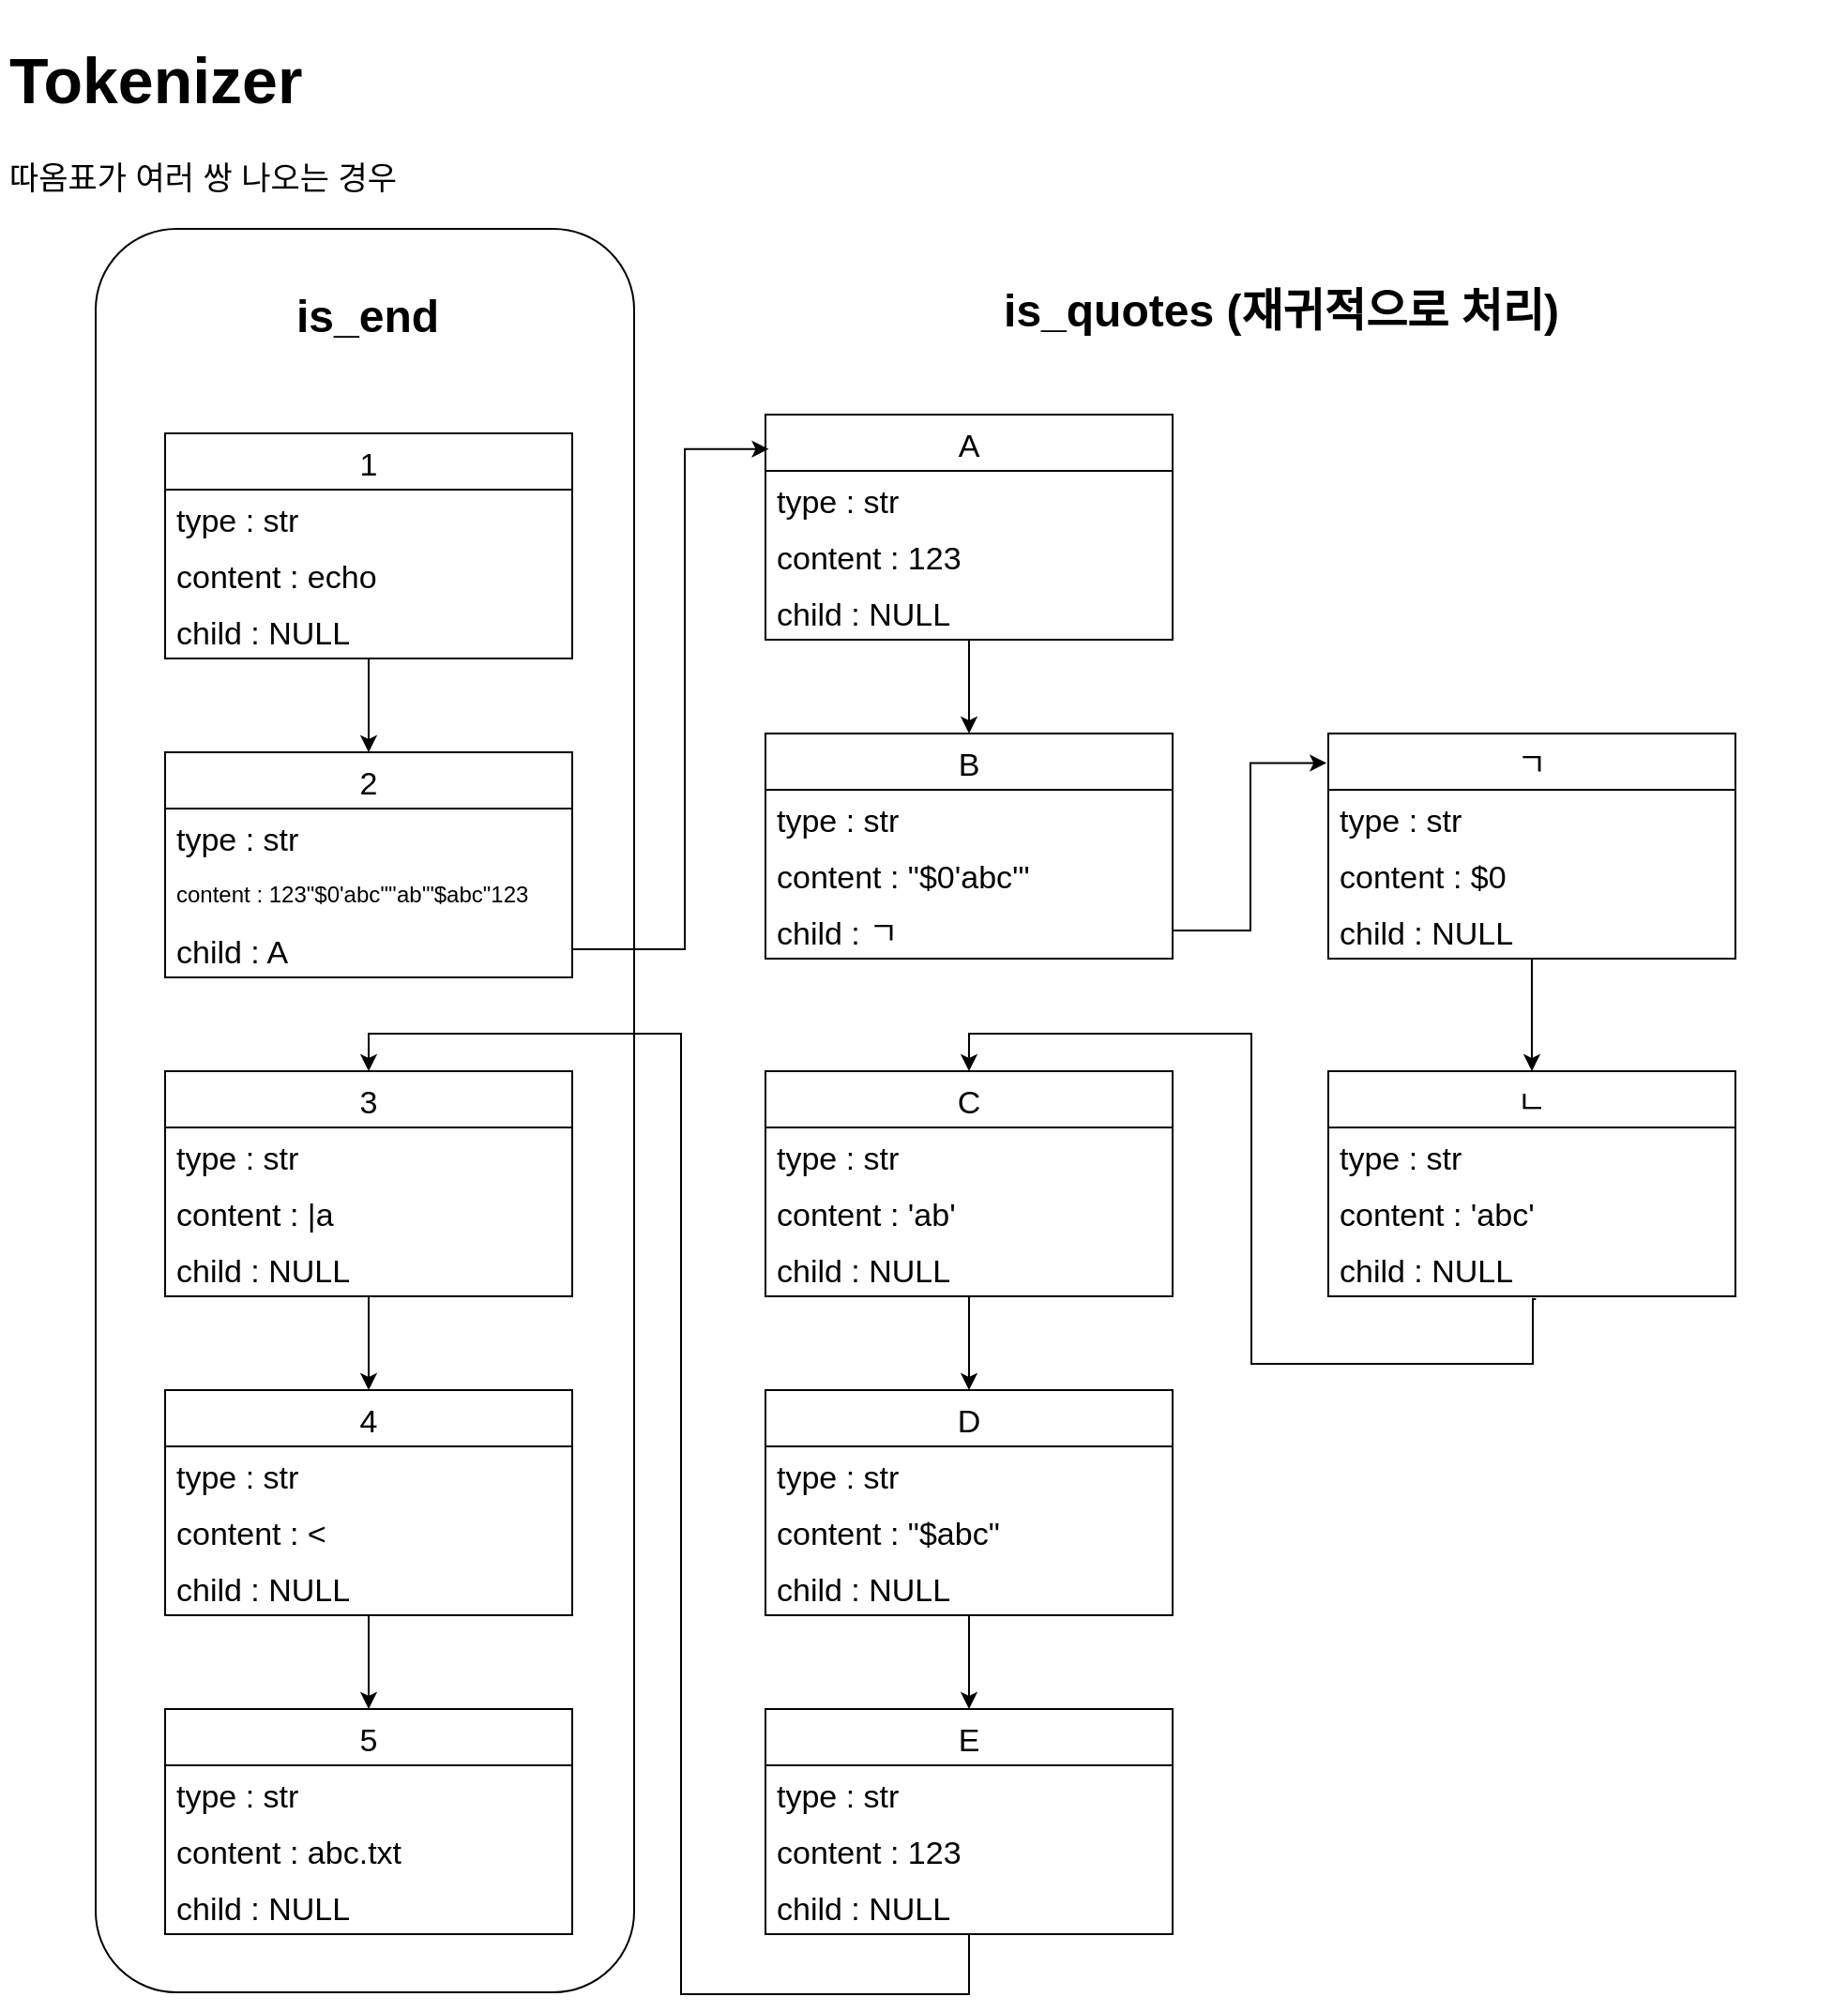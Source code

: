 <mxfile version="20.2.3" type="github">
  <diagram id="kgpKYQtTHZ0yAKxKKP6v" name="Page-1">
    <mxGraphModel dx="2422" dy="3280" grid="0" gridSize="10" guides="1" tooltips="1" connect="1" arrows="1" fold="1" page="1" pageScale="1" pageWidth="850" pageHeight="1100" math="0" shadow="0">
      <root>
        <mxCell id="0" />
        <mxCell id="1" parent="0" />
        <mxCell id="dFXOlxORJTge3eyi0qy1-114" value="" style="rounded=1;whiteSpace=wrap;html=1;fontSize=17;" vertex="1" parent="1">
          <mxGeometry x="-482" y="-466" width="287" height="940" as="geometry" />
        </mxCell>
        <mxCell id="dFXOlxORJTge3eyi0qy1-65" style="edgeStyle=orthogonalEdgeStyle;rounded=0;orthogonalLoop=1;jettySize=auto;html=1;fontSize=17;entryX=0.5;entryY=0;entryDx=0;entryDy=0;" edge="1" parent="1" source="dFXOlxORJTge3eyi0qy1-38" target="dFXOlxORJTge3eyi0qy1-46">
          <mxGeometry relative="1" as="geometry">
            <mxPoint x="-336.5" y="-188" as="targetPoint" />
          </mxGeometry>
        </mxCell>
        <mxCell id="dFXOlxORJTge3eyi0qy1-38" value="1" style="swimlane;fontStyle=0;childLayout=stackLayout;horizontal=1;startSize=30;horizontalStack=0;resizeParent=1;resizeParentMax=0;resizeLast=0;collapsible=1;marginBottom=0;fontSize=17;" vertex="1" parent="1">
          <mxGeometry x="-445" y="-357" width="217" height="120" as="geometry" />
        </mxCell>
        <mxCell id="dFXOlxORJTge3eyi0qy1-39" value="type : str" style="text;strokeColor=none;fillColor=none;align=left;verticalAlign=middle;spacingLeft=4;spacingRight=4;overflow=hidden;points=[[0,0.5],[1,0.5]];portConstraint=eastwest;rotatable=0;fontSize=17;" vertex="1" parent="dFXOlxORJTge3eyi0qy1-38">
          <mxGeometry y="30" width="217" height="30" as="geometry" />
        </mxCell>
        <mxCell id="dFXOlxORJTge3eyi0qy1-40" value="content : echo" style="text;strokeColor=none;fillColor=none;align=left;verticalAlign=middle;spacingLeft=4;spacingRight=4;overflow=hidden;points=[[0,0.5],[1,0.5]];portConstraint=eastwest;rotatable=0;fontSize=17;" vertex="1" parent="dFXOlxORJTge3eyi0qy1-38">
          <mxGeometry y="60" width="217" height="30" as="geometry" />
        </mxCell>
        <mxCell id="dFXOlxORJTge3eyi0qy1-41" value="child : NULL" style="text;strokeColor=none;fillColor=none;align=left;verticalAlign=middle;spacingLeft=4;spacingRight=4;overflow=hidden;points=[[0,0.5],[1,0.5]];portConstraint=eastwest;rotatable=0;fontSize=17;" vertex="1" parent="dFXOlxORJTge3eyi0qy1-38">
          <mxGeometry y="90" width="217" height="30" as="geometry" />
        </mxCell>
        <mxCell id="dFXOlxORJTge3eyi0qy1-46" value="2" style="swimlane;fontStyle=0;childLayout=stackLayout;horizontal=1;startSize=30;horizontalStack=0;resizeParent=1;resizeParentMax=0;resizeLast=0;collapsible=1;marginBottom=0;fontSize=17;" vertex="1" parent="1">
          <mxGeometry x="-445" y="-187" width="217" height="120" as="geometry" />
        </mxCell>
        <mxCell id="dFXOlxORJTge3eyi0qy1-47" value="type : str" style="text;strokeColor=none;fillColor=none;align=left;verticalAlign=middle;spacingLeft=4;spacingRight=4;overflow=hidden;points=[[0,0.5],[1,0.5]];portConstraint=eastwest;rotatable=0;fontSize=17;" vertex="1" parent="dFXOlxORJTge3eyi0qy1-46">
          <mxGeometry y="30" width="217" height="30" as="geometry" />
        </mxCell>
        <mxCell id="dFXOlxORJTge3eyi0qy1-48" value="content : 123&quot;$0&#39;abc&#39;&quot;&#39;ab&#39;&quot;$abc&quot;123" style="text;strokeColor=none;fillColor=none;align=left;verticalAlign=middle;spacingLeft=4;spacingRight=4;overflow=hidden;points=[[0,0.5],[1,0.5]];portConstraint=eastwest;rotatable=0;fontSize=12;" vertex="1" parent="dFXOlxORJTge3eyi0qy1-46">
          <mxGeometry y="60" width="217" height="30" as="geometry" />
        </mxCell>
        <mxCell id="dFXOlxORJTge3eyi0qy1-49" value="child : A" style="text;strokeColor=none;fillColor=none;align=left;verticalAlign=middle;spacingLeft=4;spacingRight=4;overflow=hidden;points=[[0,0.5],[1,0.5]];portConstraint=eastwest;rotatable=0;fontSize=17;" vertex="1" parent="dFXOlxORJTge3eyi0qy1-46">
          <mxGeometry y="90" width="217" height="30" as="geometry" />
        </mxCell>
        <mxCell id="dFXOlxORJTge3eyi0qy1-67" style="edgeStyle=orthogonalEdgeStyle;rounded=0;orthogonalLoop=1;jettySize=auto;html=1;entryX=0.5;entryY=0;entryDx=0;entryDy=0;fontSize=17;" edge="1" parent="1" source="dFXOlxORJTge3eyi0qy1-50" target="dFXOlxORJTge3eyi0qy1-54">
          <mxGeometry relative="1" as="geometry" />
        </mxCell>
        <mxCell id="dFXOlxORJTge3eyi0qy1-50" value="3" style="swimlane;fontStyle=0;childLayout=stackLayout;horizontal=1;startSize=30;horizontalStack=0;resizeParent=1;resizeParentMax=0;resizeLast=0;collapsible=1;marginBottom=0;fontSize=17;" vertex="1" parent="1">
          <mxGeometry x="-445" y="-17" width="217" height="120" as="geometry" />
        </mxCell>
        <mxCell id="dFXOlxORJTge3eyi0qy1-51" value="type : str" style="text;strokeColor=none;fillColor=none;align=left;verticalAlign=middle;spacingLeft=4;spacingRight=4;overflow=hidden;points=[[0,0.5],[1,0.5]];portConstraint=eastwest;rotatable=0;fontSize=17;" vertex="1" parent="dFXOlxORJTge3eyi0qy1-50">
          <mxGeometry y="30" width="217" height="30" as="geometry" />
        </mxCell>
        <mxCell id="dFXOlxORJTge3eyi0qy1-52" value="content : |a" style="text;strokeColor=none;fillColor=none;align=left;verticalAlign=middle;spacingLeft=4;spacingRight=4;overflow=hidden;points=[[0,0.5],[1,0.5]];portConstraint=eastwest;rotatable=0;fontSize=17;" vertex="1" parent="dFXOlxORJTge3eyi0qy1-50">
          <mxGeometry y="60" width="217" height="30" as="geometry" />
        </mxCell>
        <mxCell id="dFXOlxORJTge3eyi0qy1-53" value="child : NULL" style="text;strokeColor=none;fillColor=none;align=left;verticalAlign=middle;spacingLeft=4;spacingRight=4;overflow=hidden;points=[[0,0.5],[1,0.5]];portConstraint=eastwest;rotatable=0;fontSize=17;" vertex="1" parent="dFXOlxORJTge3eyi0qy1-50">
          <mxGeometry y="90" width="217" height="30" as="geometry" />
        </mxCell>
        <mxCell id="dFXOlxORJTge3eyi0qy1-68" style="edgeStyle=orthogonalEdgeStyle;rounded=0;orthogonalLoop=1;jettySize=auto;html=1;fontSize=17;" edge="1" parent="1" source="dFXOlxORJTge3eyi0qy1-54" target="dFXOlxORJTge3eyi0qy1-58">
          <mxGeometry relative="1" as="geometry" />
        </mxCell>
        <mxCell id="dFXOlxORJTge3eyi0qy1-54" value="4" style="swimlane;fontStyle=0;childLayout=stackLayout;horizontal=1;startSize=30;horizontalStack=0;resizeParent=1;resizeParentMax=0;resizeLast=0;collapsible=1;marginBottom=0;fontSize=17;" vertex="1" parent="1">
          <mxGeometry x="-445" y="153" width="217" height="120" as="geometry" />
        </mxCell>
        <mxCell id="dFXOlxORJTge3eyi0qy1-55" value="type : str" style="text;strokeColor=none;fillColor=none;align=left;verticalAlign=middle;spacingLeft=4;spacingRight=4;overflow=hidden;points=[[0,0.5],[1,0.5]];portConstraint=eastwest;rotatable=0;fontSize=17;" vertex="1" parent="dFXOlxORJTge3eyi0qy1-54">
          <mxGeometry y="30" width="217" height="30" as="geometry" />
        </mxCell>
        <mxCell id="dFXOlxORJTge3eyi0qy1-56" value="content : &lt;" style="text;strokeColor=none;fillColor=none;align=left;verticalAlign=middle;spacingLeft=4;spacingRight=4;overflow=hidden;points=[[0,0.5],[1,0.5]];portConstraint=eastwest;rotatable=0;fontSize=17;" vertex="1" parent="dFXOlxORJTge3eyi0qy1-54">
          <mxGeometry y="60" width="217" height="30" as="geometry" />
        </mxCell>
        <mxCell id="dFXOlxORJTge3eyi0qy1-57" value="child : NULL" style="text;strokeColor=none;fillColor=none;align=left;verticalAlign=middle;spacingLeft=4;spacingRight=4;overflow=hidden;points=[[0,0.5],[1,0.5]];portConstraint=eastwest;rotatable=0;fontSize=17;" vertex="1" parent="dFXOlxORJTge3eyi0qy1-54">
          <mxGeometry y="90" width="217" height="30" as="geometry" />
        </mxCell>
        <mxCell id="dFXOlxORJTge3eyi0qy1-58" value="5" style="swimlane;fontStyle=0;childLayout=stackLayout;horizontal=1;startSize=30;horizontalStack=0;resizeParent=1;resizeParentMax=0;resizeLast=0;collapsible=1;marginBottom=0;fontSize=17;" vertex="1" parent="1">
          <mxGeometry x="-445" y="323" width="217" height="120" as="geometry" />
        </mxCell>
        <mxCell id="dFXOlxORJTge3eyi0qy1-59" value="type : str" style="text;strokeColor=none;fillColor=none;align=left;verticalAlign=middle;spacingLeft=4;spacingRight=4;overflow=hidden;points=[[0,0.5],[1,0.5]];portConstraint=eastwest;rotatable=0;fontSize=17;" vertex="1" parent="dFXOlxORJTge3eyi0qy1-58">
          <mxGeometry y="30" width="217" height="30" as="geometry" />
        </mxCell>
        <mxCell id="dFXOlxORJTge3eyi0qy1-60" value="content : abc.txt" style="text;strokeColor=none;fillColor=none;align=left;verticalAlign=middle;spacingLeft=4;spacingRight=4;overflow=hidden;points=[[0,0.5],[1,0.5]];portConstraint=eastwest;rotatable=0;fontSize=17;" vertex="1" parent="dFXOlxORJTge3eyi0qy1-58">
          <mxGeometry y="60" width="217" height="30" as="geometry" />
        </mxCell>
        <mxCell id="dFXOlxORJTge3eyi0qy1-61" value="child : NULL" style="text;strokeColor=none;fillColor=none;align=left;verticalAlign=middle;spacingLeft=4;spacingRight=4;overflow=hidden;points=[[0,0.5],[1,0.5]];portConstraint=eastwest;rotatable=0;fontSize=17;" vertex="1" parent="dFXOlxORJTge3eyi0qy1-58">
          <mxGeometry y="90" width="217" height="30" as="geometry" />
        </mxCell>
        <mxCell id="dFXOlxORJTge3eyi0qy1-96" style="edgeStyle=orthogonalEdgeStyle;rounded=0;orthogonalLoop=1;jettySize=auto;html=1;entryX=0.5;entryY=0;entryDx=0;entryDy=0;fontSize=17;" edge="1" parent="1" source="dFXOlxORJTge3eyi0qy1-74" target="dFXOlxORJTge3eyi0qy1-78">
          <mxGeometry relative="1" as="geometry" />
        </mxCell>
        <mxCell id="dFXOlxORJTge3eyi0qy1-74" value="A" style="swimlane;fontStyle=0;childLayout=stackLayout;horizontal=1;startSize=30;horizontalStack=0;resizeParent=1;resizeParentMax=0;resizeLast=0;collapsible=1;marginBottom=0;fontSize=17;" vertex="1" parent="1">
          <mxGeometry x="-125" y="-367" width="217" height="120" as="geometry" />
        </mxCell>
        <mxCell id="dFXOlxORJTge3eyi0qy1-75" value="type : str" style="text;strokeColor=none;fillColor=none;align=left;verticalAlign=middle;spacingLeft=4;spacingRight=4;overflow=hidden;points=[[0,0.5],[1,0.5]];portConstraint=eastwest;rotatable=0;fontSize=17;" vertex="1" parent="dFXOlxORJTge3eyi0qy1-74">
          <mxGeometry y="30" width="217" height="30" as="geometry" />
        </mxCell>
        <mxCell id="dFXOlxORJTge3eyi0qy1-76" value="content : 123" style="text;strokeColor=none;fillColor=none;align=left;verticalAlign=middle;spacingLeft=4;spacingRight=4;overflow=hidden;points=[[0,0.5],[1,0.5]];portConstraint=eastwest;rotatable=0;fontSize=17;" vertex="1" parent="dFXOlxORJTge3eyi0qy1-74">
          <mxGeometry y="60" width="217" height="30" as="geometry" />
        </mxCell>
        <mxCell id="dFXOlxORJTge3eyi0qy1-77" value="child : NULL" style="text;strokeColor=none;fillColor=none;align=left;verticalAlign=middle;spacingLeft=4;spacingRight=4;overflow=hidden;points=[[0,0.5],[1,0.5]];portConstraint=eastwest;rotatable=0;fontSize=17;" vertex="1" parent="dFXOlxORJTge3eyi0qy1-74">
          <mxGeometry y="90" width="217" height="30" as="geometry" />
        </mxCell>
        <mxCell id="dFXOlxORJTge3eyi0qy1-78" value="B" style="swimlane;fontStyle=0;childLayout=stackLayout;horizontal=1;startSize=30;horizontalStack=0;resizeParent=1;resizeParentMax=0;resizeLast=0;collapsible=1;marginBottom=0;fontSize=17;" vertex="1" parent="1">
          <mxGeometry x="-125" y="-197" width="217" height="120" as="geometry" />
        </mxCell>
        <mxCell id="dFXOlxORJTge3eyi0qy1-79" value="type : str" style="text;strokeColor=none;fillColor=none;align=left;verticalAlign=middle;spacingLeft=4;spacingRight=4;overflow=hidden;points=[[0,0.5],[1,0.5]];portConstraint=eastwest;rotatable=0;fontSize=17;" vertex="1" parent="dFXOlxORJTge3eyi0qy1-78">
          <mxGeometry y="30" width="217" height="30" as="geometry" />
        </mxCell>
        <mxCell id="dFXOlxORJTge3eyi0qy1-80" value="content : &quot;$0&#39;abc&#39;&quot;" style="text;strokeColor=none;fillColor=none;align=left;verticalAlign=middle;spacingLeft=4;spacingRight=4;overflow=hidden;points=[[0,0.5],[1,0.5]];portConstraint=eastwest;rotatable=0;fontSize=17;" vertex="1" parent="dFXOlxORJTge3eyi0qy1-78">
          <mxGeometry y="60" width="217" height="30" as="geometry" />
        </mxCell>
        <mxCell id="dFXOlxORJTge3eyi0qy1-81" value="child : ㄱ" style="text;strokeColor=none;fillColor=none;align=left;verticalAlign=middle;spacingLeft=4;spacingRight=4;overflow=hidden;points=[[0,0.5],[1,0.5]];portConstraint=eastwest;rotatable=0;fontSize=17;" vertex="1" parent="dFXOlxORJTge3eyi0qy1-78">
          <mxGeometry y="90" width="217" height="30" as="geometry" />
        </mxCell>
        <mxCell id="dFXOlxORJTge3eyi0qy1-98" style="edgeStyle=orthogonalEdgeStyle;rounded=0;orthogonalLoop=1;jettySize=auto;html=1;entryX=0.5;entryY=0;entryDx=0;entryDy=0;fontSize=17;" edge="1" parent="1" source="dFXOlxORJTge3eyi0qy1-82" target="dFXOlxORJTge3eyi0qy1-86">
          <mxGeometry relative="1" as="geometry" />
        </mxCell>
        <mxCell id="dFXOlxORJTge3eyi0qy1-82" value="C" style="swimlane;fontStyle=0;childLayout=stackLayout;horizontal=1;startSize=30;horizontalStack=0;resizeParent=1;resizeParentMax=0;resizeLast=0;collapsible=1;marginBottom=0;fontSize=17;" vertex="1" parent="1">
          <mxGeometry x="-125" y="-17" width="217" height="120" as="geometry" />
        </mxCell>
        <mxCell id="dFXOlxORJTge3eyi0qy1-83" value="type : str" style="text;strokeColor=none;fillColor=none;align=left;verticalAlign=middle;spacingLeft=4;spacingRight=4;overflow=hidden;points=[[0,0.5],[1,0.5]];portConstraint=eastwest;rotatable=0;fontSize=17;" vertex="1" parent="dFXOlxORJTge3eyi0qy1-82">
          <mxGeometry y="30" width="217" height="30" as="geometry" />
        </mxCell>
        <mxCell id="dFXOlxORJTge3eyi0qy1-84" value="content : &#39;ab&#39;" style="text;strokeColor=none;fillColor=none;align=left;verticalAlign=middle;spacingLeft=4;spacingRight=4;overflow=hidden;points=[[0,0.5],[1,0.5]];portConstraint=eastwest;rotatable=0;fontSize=17;" vertex="1" parent="dFXOlxORJTge3eyi0qy1-82">
          <mxGeometry y="60" width="217" height="30" as="geometry" />
        </mxCell>
        <mxCell id="dFXOlxORJTge3eyi0qy1-85" value="child : NULL" style="text;strokeColor=none;fillColor=none;align=left;verticalAlign=middle;spacingLeft=4;spacingRight=4;overflow=hidden;points=[[0,0.5],[1,0.5]];portConstraint=eastwest;rotatable=0;fontSize=17;" vertex="1" parent="dFXOlxORJTge3eyi0qy1-82">
          <mxGeometry y="90" width="217" height="30" as="geometry" />
        </mxCell>
        <mxCell id="dFXOlxORJTge3eyi0qy1-99" style="edgeStyle=orthogonalEdgeStyle;rounded=0;orthogonalLoop=1;jettySize=auto;html=1;fontSize=17;" edge="1" parent="1" source="dFXOlxORJTge3eyi0qy1-86" target="dFXOlxORJTge3eyi0qy1-90">
          <mxGeometry relative="1" as="geometry" />
        </mxCell>
        <mxCell id="dFXOlxORJTge3eyi0qy1-86" value="D" style="swimlane;fontStyle=0;childLayout=stackLayout;horizontal=1;startSize=30;horizontalStack=0;resizeParent=1;resizeParentMax=0;resizeLast=0;collapsible=1;marginBottom=0;fontSize=17;" vertex="1" parent="1">
          <mxGeometry x="-125" y="153" width="217" height="120" as="geometry" />
        </mxCell>
        <mxCell id="dFXOlxORJTge3eyi0qy1-87" value="type : str" style="text;strokeColor=none;fillColor=none;align=left;verticalAlign=middle;spacingLeft=4;spacingRight=4;overflow=hidden;points=[[0,0.5],[1,0.5]];portConstraint=eastwest;rotatable=0;fontSize=17;" vertex="1" parent="dFXOlxORJTge3eyi0qy1-86">
          <mxGeometry y="30" width="217" height="30" as="geometry" />
        </mxCell>
        <mxCell id="dFXOlxORJTge3eyi0qy1-88" value="content : &quot;$abc&quot;" style="text;strokeColor=none;fillColor=none;align=left;verticalAlign=middle;spacingLeft=4;spacingRight=4;overflow=hidden;points=[[0,0.5],[1,0.5]];portConstraint=eastwest;rotatable=0;fontSize=17;" vertex="1" parent="dFXOlxORJTge3eyi0qy1-86">
          <mxGeometry y="60" width="217" height="30" as="geometry" />
        </mxCell>
        <mxCell id="dFXOlxORJTge3eyi0qy1-89" value="child : NULL" style="text;strokeColor=none;fillColor=none;align=left;verticalAlign=middle;spacingLeft=4;spacingRight=4;overflow=hidden;points=[[0,0.5],[1,0.5]];portConstraint=eastwest;rotatable=0;fontSize=17;" vertex="1" parent="dFXOlxORJTge3eyi0qy1-86">
          <mxGeometry y="90" width="217" height="30" as="geometry" />
        </mxCell>
        <mxCell id="dFXOlxORJTge3eyi0qy1-112" style="edgeStyle=orthogonalEdgeStyle;rounded=0;orthogonalLoop=1;jettySize=auto;html=1;fontSize=17;entryX=0.5;entryY=0;entryDx=0;entryDy=0;" edge="1" parent="1" source="dFXOlxORJTge3eyi0qy1-90" target="dFXOlxORJTge3eyi0qy1-50">
          <mxGeometry relative="1" as="geometry">
            <mxPoint x="-201.571" y="-12.714" as="targetPoint" />
            <Array as="points">
              <mxPoint x="-16" y="475" />
              <mxPoint x="-170" y="475" />
              <mxPoint x="-170" y="-37" />
              <mxPoint x="-336" y="-37" />
            </Array>
          </mxGeometry>
        </mxCell>
        <mxCell id="dFXOlxORJTge3eyi0qy1-90" value="E" style="swimlane;fontStyle=0;childLayout=stackLayout;horizontal=1;startSize=30;horizontalStack=0;resizeParent=1;resizeParentMax=0;resizeLast=0;collapsible=1;marginBottom=0;fontSize=17;" vertex="1" parent="1">
          <mxGeometry x="-125" y="323" width="217" height="120" as="geometry" />
        </mxCell>
        <mxCell id="dFXOlxORJTge3eyi0qy1-91" value="type : str" style="text;strokeColor=none;fillColor=none;align=left;verticalAlign=middle;spacingLeft=4;spacingRight=4;overflow=hidden;points=[[0,0.5],[1,0.5]];portConstraint=eastwest;rotatable=0;fontSize=17;" vertex="1" parent="dFXOlxORJTge3eyi0qy1-90">
          <mxGeometry y="30" width="217" height="30" as="geometry" />
        </mxCell>
        <mxCell id="dFXOlxORJTge3eyi0qy1-92" value="content : 123" style="text;strokeColor=none;fillColor=none;align=left;verticalAlign=middle;spacingLeft=4;spacingRight=4;overflow=hidden;points=[[0,0.5],[1,0.5]];portConstraint=eastwest;rotatable=0;fontSize=17;" vertex="1" parent="dFXOlxORJTge3eyi0qy1-90">
          <mxGeometry y="60" width="217" height="30" as="geometry" />
        </mxCell>
        <mxCell id="dFXOlxORJTge3eyi0qy1-93" value="child : NULL" style="text;strokeColor=none;fillColor=none;align=left;verticalAlign=middle;spacingLeft=4;spacingRight=4;overflow=hidden;points=[[0,0.5],[1,0.5]];portConstraint=eastwest;rotatable=0;fontSize=17;" vertex="1" parent="dFXOlxORJTge3eyi0qy1-90">
          <mxGeometry y="90" width="217" height="30" as="geometry" />
        </mxCell>
        <mxCell id="dFXOlxORJTge3eyi0qy1-95" style="edgeStyle=orthogonalEdgeStyle;rounded=0;orthogonalLoop=1;jettySize=auto;html=1;exitX=1;exitY=0.5;exitDx=0;exitDy=0;fontSize=17;entryX=0.008;entryY=0.153;entryDx=0;entryDy=0;entryPerimeter=0;" edge="1" parent="1" source="dFXOlxORJTge3eyi0qy1-49" target="dFXOlxORJTge3eyi0qy1-74">
          <mxGeometry relative="1" as="geometry">
            <mxPoint x="-153" y="-355" as="targetPoint" />
            <Array as="points">
              <mxPoint x="-168" y="-82" />
              <mxPoint x="-168" y="-349" />
            </Array>
          </mxGeometry>
        </mxCell>
        <mxCell id="dFXOlxORJTge3eyi0qy1-108" style="edgeStyle=orthogonalEdgeStyle;rounded=0;orthogonalLoop=1;jettySize=auto;html=1;entryX=0.5;entryY=0;entryDx=0;entryDy=0;fontSize=17;" edge="1" parent="1" source="dFXOlxORJTge3eyi0qy1-100" target="dFXOlxORJTge3eyi0qy1-104">
          <mxGeometry relative="1" as="geometry" />
        </mxCell>
        <mxCell id="dFXOlxORJTge3eyi0qy1-100" value="ㄱ" style="swimlane;fontStyle=0;childLayout=stackLayout;horizontal=1;startSize=30;horizontalStack=0;resizeParent=1;resizeParentMax=0;resizeLast=0;collapsible=1;marginBottom=0;fontSize=17;" vertex="1" parent="1">
          <mxGeometry x="175" y="-197" width="217" height="120" as="geometry" />
        </mxCell>
        <mxCell id="dFXOlxORJTge3eyi0qy1-101" value="type : str" style="text;strokeColor=none;fillColor=none;align=left;verticalAlign=middle;spacingLeft=4;spacingRight=4;overflow=hidden;points=[[0,0.5],[1,0.5]];portConstraint=eastwest;rotatable=0;fontSize=17;" vertex="1" parent="dFXOlxORJTge3eyi0qy1-100">
          <mxGeometry y="30" width="217" height="30" as="geometry" />
        </mxCell>
        <mxCell id="dFXOlxORJTge3eyi0qy1-102" value="content : $0" style="text;strokeColor=none;fillColor=none;align=left;verticalAlign=middle;spacingLeft=4;spacingRight=4;overflow=hidden;points=[[0,0.5],[1,0.5]];portConstraint=eastwest;rotatable=0;fontSize=17;" vertex="1" parent="dFXOlxORJTge3eyi0qy1-100">
          <mxGeometry y="60" width="217" height="30" as="geometry" />
        </mxCell>
        <mxCell id="dFXOlxORJTge3eyi0qy1-103" value="child : NULL" style="text;strokeColor=none;fillColor=none;align=left;verticalAlign=middle;spacingLeft=4;spacingRight=4;overflow=hidden;points=[[0,0.5],[1,0.5]];portConstraint=eastwest;rotatable=0;fontSize=17;" vertex="1" parent="dFXOlxORJTge3eyi0qy1-100">
          <mxGeometry y="90" width="217" height="30" as="geometry" />
        </mxCell>
        <mxCell id="dFXOlxORJTge3eyi0qy1-113" style="edgeStyle=orthogonalEdgeStyle;rounded=0;orthogonalLoop=1;jettySize=auto;html=1;entryX=0.5;entryY=0;entryDx=0;entryDy=0;fontSize=17;exitX=0.51;exitY=1.048;exitDx=0;exitDy=0;exitPerimeter=0;" edge="1" parent="1" source="dFXOlxORJTge3eyi0qy1-107" target="dFXOlxORJTge3eyi0qy1-82">
          <mxGeometry relative="1" as="geometry">
            <mxPoint x="284" y="100" as="sourcePoint" />
            <Array as="points">
              <mxPoint x="284" y="104" />
              <mxPoint x="284" y="139" />
              <mxPoint x="134" y="139" />
              <mxPoint x="134" y="-37" />
              <mxPoint x="-16" y="-37" />
            </Array>
          </mxGeometry>
        </mxCell>
        <mxCell id="dFXOlxORJTge3eyi0qy1-104" value="ㄴ" style="swimlane;fontStyle=0;childLayout=stackLayout;horizontal=1;startSize=30;horizontalStack=0;resizeParent=1;resizeParentMax=0;resizeLast=0;collapsible=1;marginBottom=0;fontSize=17;" vertex="1" parent="1">
          <mxGeometry x="175" y="-17" width="217" height="120" as="geometry" />
        </mxCell>
        <mxCell id="dFXOlxORJTge3eyi0qy1-105" value="type : str" style="text;strokeColor=none;fillColor=none;align=left;verticalAlign=middle;spacingLeft=4;spacingRight=4;overflow=hidden;points=[[0,0.5],[1,0.5]];portConstraint=eastwest;rotatable=0;fontSize=17;" vertex="1" parent="dFXOlxORJTge3eyi0qy1-104">
          <mxGeometry y="30" width="217" height="30" as="geometry" />
        </mxCell>
        <mxCell id="dFXOlxORJTge3eyi0qy1-106" value="content : &#39;abc&#39;" style="text;strokeColor=none;fillColor=none;align=left;verticalAlign=middle;spacingLeft=4;spacingRight=4;overflow=hidden;points=[[0,0.5],[1,0.5]];portConstraint=eastwest;rotatable=0;fontSize=17;" vertex="1" parent="dFXOlxORJTge3eyi0qy1-104">
          <mxGeometry y="60" width="217" height="30" as="geometry" />
        </mxCell>
        <mxCell id="dFXOlxORJTge3eyi0qy1-107" value="child : NULL" style="text;strokeColor=none;fillColor=none;align=left;verticalAlign=middle;spacingLeft=4;spacingRight=4;overflow=hidden;points=[[0,0.5],[1,0.5]];portConstraint=eastwest;rotatable=0;fontSize=17;" vertex="1" parent="dFXOlxORJTge3eyi0qy1-104">
          <mxGeometry y="90" width="217" height="30" as="geometry" />
        </mxCell>
        <mxCell id="dFXOlxORJTge3eyi0qy1-109" style="edgeStyle=orthogonalEdgeStyle;rounded=0;orthogonalLoop=1;jettySize=auto;html=1;entryX=-0.004;entryY=0.131;entryDx=0;entryDy=0;entryPerimeter=0;fontSize=17;" edge="1" parent="1" source="dFXOlxORJTge3eyi0qy1-81" target="dFXOlxORJTge3eyi0qy1-100">
          <mxGeometry relative="1" as="geometry">
            <mxPoint x="166.736" y="-177.92" as="targetPoint" />
          </mxGeometry>
        </mxCell>
        <mxCell id="dFXOlxORJTge3eyi0qy1-110" value="&lt;h1&gt;Tokenizer&amp;nbsp;&lt;/h1&gt;&lt;span style=&quot;text-align: center;&quot;&gt;따옴표가 여러 쌍 나오는 경우&lt;/span&gt;" style="text;html=1;strokeColor=none;fillColor=none;spacing=5;spacingTop=-20;whiteSpace=wrap;overflow=hidden;rounded=0;fontSize=17;" vertex="1" parent="1">
          <mxGeometry x="-533" y="-578" width="232" height="97" as="geometry" />
        </mxCell>
        <mxCell id="dFXOlxORJTge3eyi0qy1-115" value="is_end" style="text;html=1;strokeColor=none;fillColor=none;align=center;verticalAlign=middle;whiteSpace=wrap;rounded=0;fontSize=24;fontStyle=1" vertex="1" parent="1">
          <mxGeometry x="-473" y="-441" width="272" height="44" as="geometry" />
        </mxCell>
        <mxCell id="dFXOlxORJTge3eyi0qy1-116" value="is_quotes (재귀적으로 처리)" style="text;html=1;strokeColor=none;fillColor=none;align=center;verticalAlign=middle;whiteSpace=wrap;rounded=0;fontSize=24;fontStyle=1" vertex="1" parent="1">
          <mxGeometry x="-152.5" y="-444" width="603.5" height="44" as="geometry" />
        </mxCell>
      </root>
    </mxGraphModel>
  </diagram>
</mxfile>
